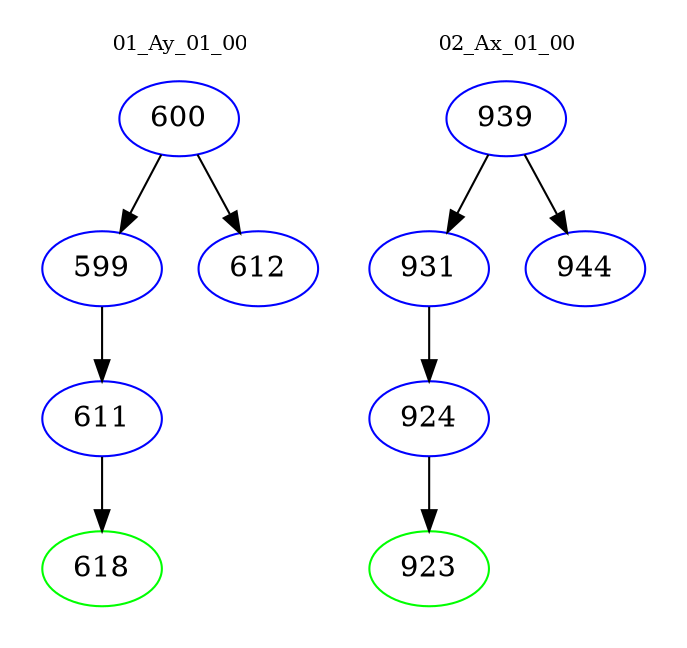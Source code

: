 digraph{
subgraph cluster_0 {
color = white
label = "01_Ay_01_00";
fontsize=10;
T0_600 [label="600", color="blue"]
T0_600 -> T0_599 [color="black"]
T0_599 [label="599", color="blue"]
T0_599 -> T0_611 [color="black"]
T0_611 [label="611", color="blue"]
T0_611 -> T0_618 [color="black"]
T0_618 [label="618", color="green"]
T0_600 -> T0_612 [color="black"]
T0_612 [label="612", color="blue"]
}
subgraph cluster_1 {
color = white
label = "02_Ax_01_00";
fontsize=10;
T1_939 [label="939", color="blue"]
T1_939 -> T1_931 [color="black"]
T1_931 [label="931", color="blue"]
T1_931 -> T1_924 [color="black"]
T1_924 [label="924", color="blue"]
T1_924 -> T1_923 [color="black"]
T1_923 [label="923", color="green"]
T1_939 -> T1_944 [color="black"]
T1_944 [label="944", color="blue"]
}
}
